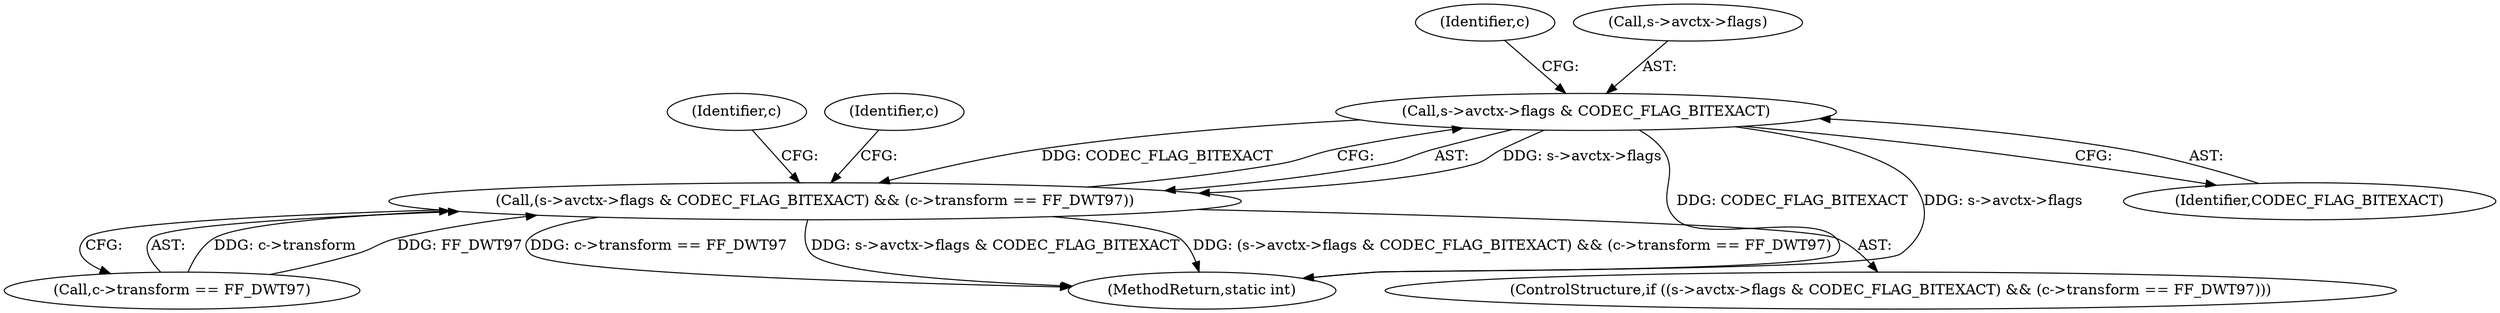 digraph "0_FFmpeg_a1b9004b768bef606ee98d417bceb9392ceb788d@pointer" {
"1000291" [label="(Call,s->avctx->flags & CODEC_FLAG_BITEXACT)"];
"1000290" [label="(Call,(s->avctx->flags & CODEC_FLAG_BITEXACT) && (c->transform == FF_DWT97))"];
"1000298" [label="(Call,c->transform == FF_DWT97)"];
"1000297" [label="(Identifier,CODEC_FLAG_BITEXACT)"];
"1000300" [label="(Identifier,c)"];
"1000311" [label="(Identifier,c)"];
"1000291" [label="(Call,s->avctx->flags & CODEC_FLAG_BITEXACT)"];
"1000377" [label="(MethodReturn,static int)"];
"1000292" [label="(Call,s->avctx->flags)"];
"1000289" [label="(ControlStructure,if ((s->avctx->flags & CODEC_FLAG_BITEXACT) && (c->transform == FF_DWT97)))"];
"1000290" [label="(Call,(s->avctx->flags & CODEC_FLAG_BITEXACT) && (c->transform == FF_DWT97))"];
"1000305" [label="(Identifier,c)"];
"1000291" -> "1000290"  [label="AST: "];
"1000291" -> "1000297"  [label="CFG: "];
"1000292" -> "1000291"  [label="AST: "];
"1000297" -> "1000291"  [label="AST: "];
"1000300" -> "1000291"  [label="CFG: "];
"1000290" -> "1000291"  [label="CFG: "];
"1000291" -> "1000377"  [label="DDG: s->avctx->flags"];
"1000291" -> "1000377"  [label="DDG: CODEC_FLAG_BITEXACT"];
"1000291" -> "1000290"  [label="DDG: s->avctx->flags"];
"1000291" -> "1000290"  [label="DDG: CODEC_FLAG_BITEXACT"];
"1000290" -> "1000289"  [label="AST: "];
"1000290" -> "1000298"  [label="CFG: "];
"1000298" -> "1000290"  [label="AST: "];
"1000305" -> "1000290"  [label="CFG: "];
"1000311" -> "1000290"  [label="CFG: "];
"1000290" -> "1000377"  [label="DDG: c->transform == FF_DWT97"];
"1000290" -> "1000377"  [label="DDG: s->avctx->flags & CODEC_FLAG_BITEXACT"];
"1000290" -> "1000377"  [label="DDG: (s->avctx->flags & CODEC_FLAG_BITEXACT) && (c->transform == FF_DWT97)"];
"1000298" -> "1000290"  [label="DDG: c->transform"];
"1000298" -> "1000290"  [label="DDG: FF_DWT97"];
}
